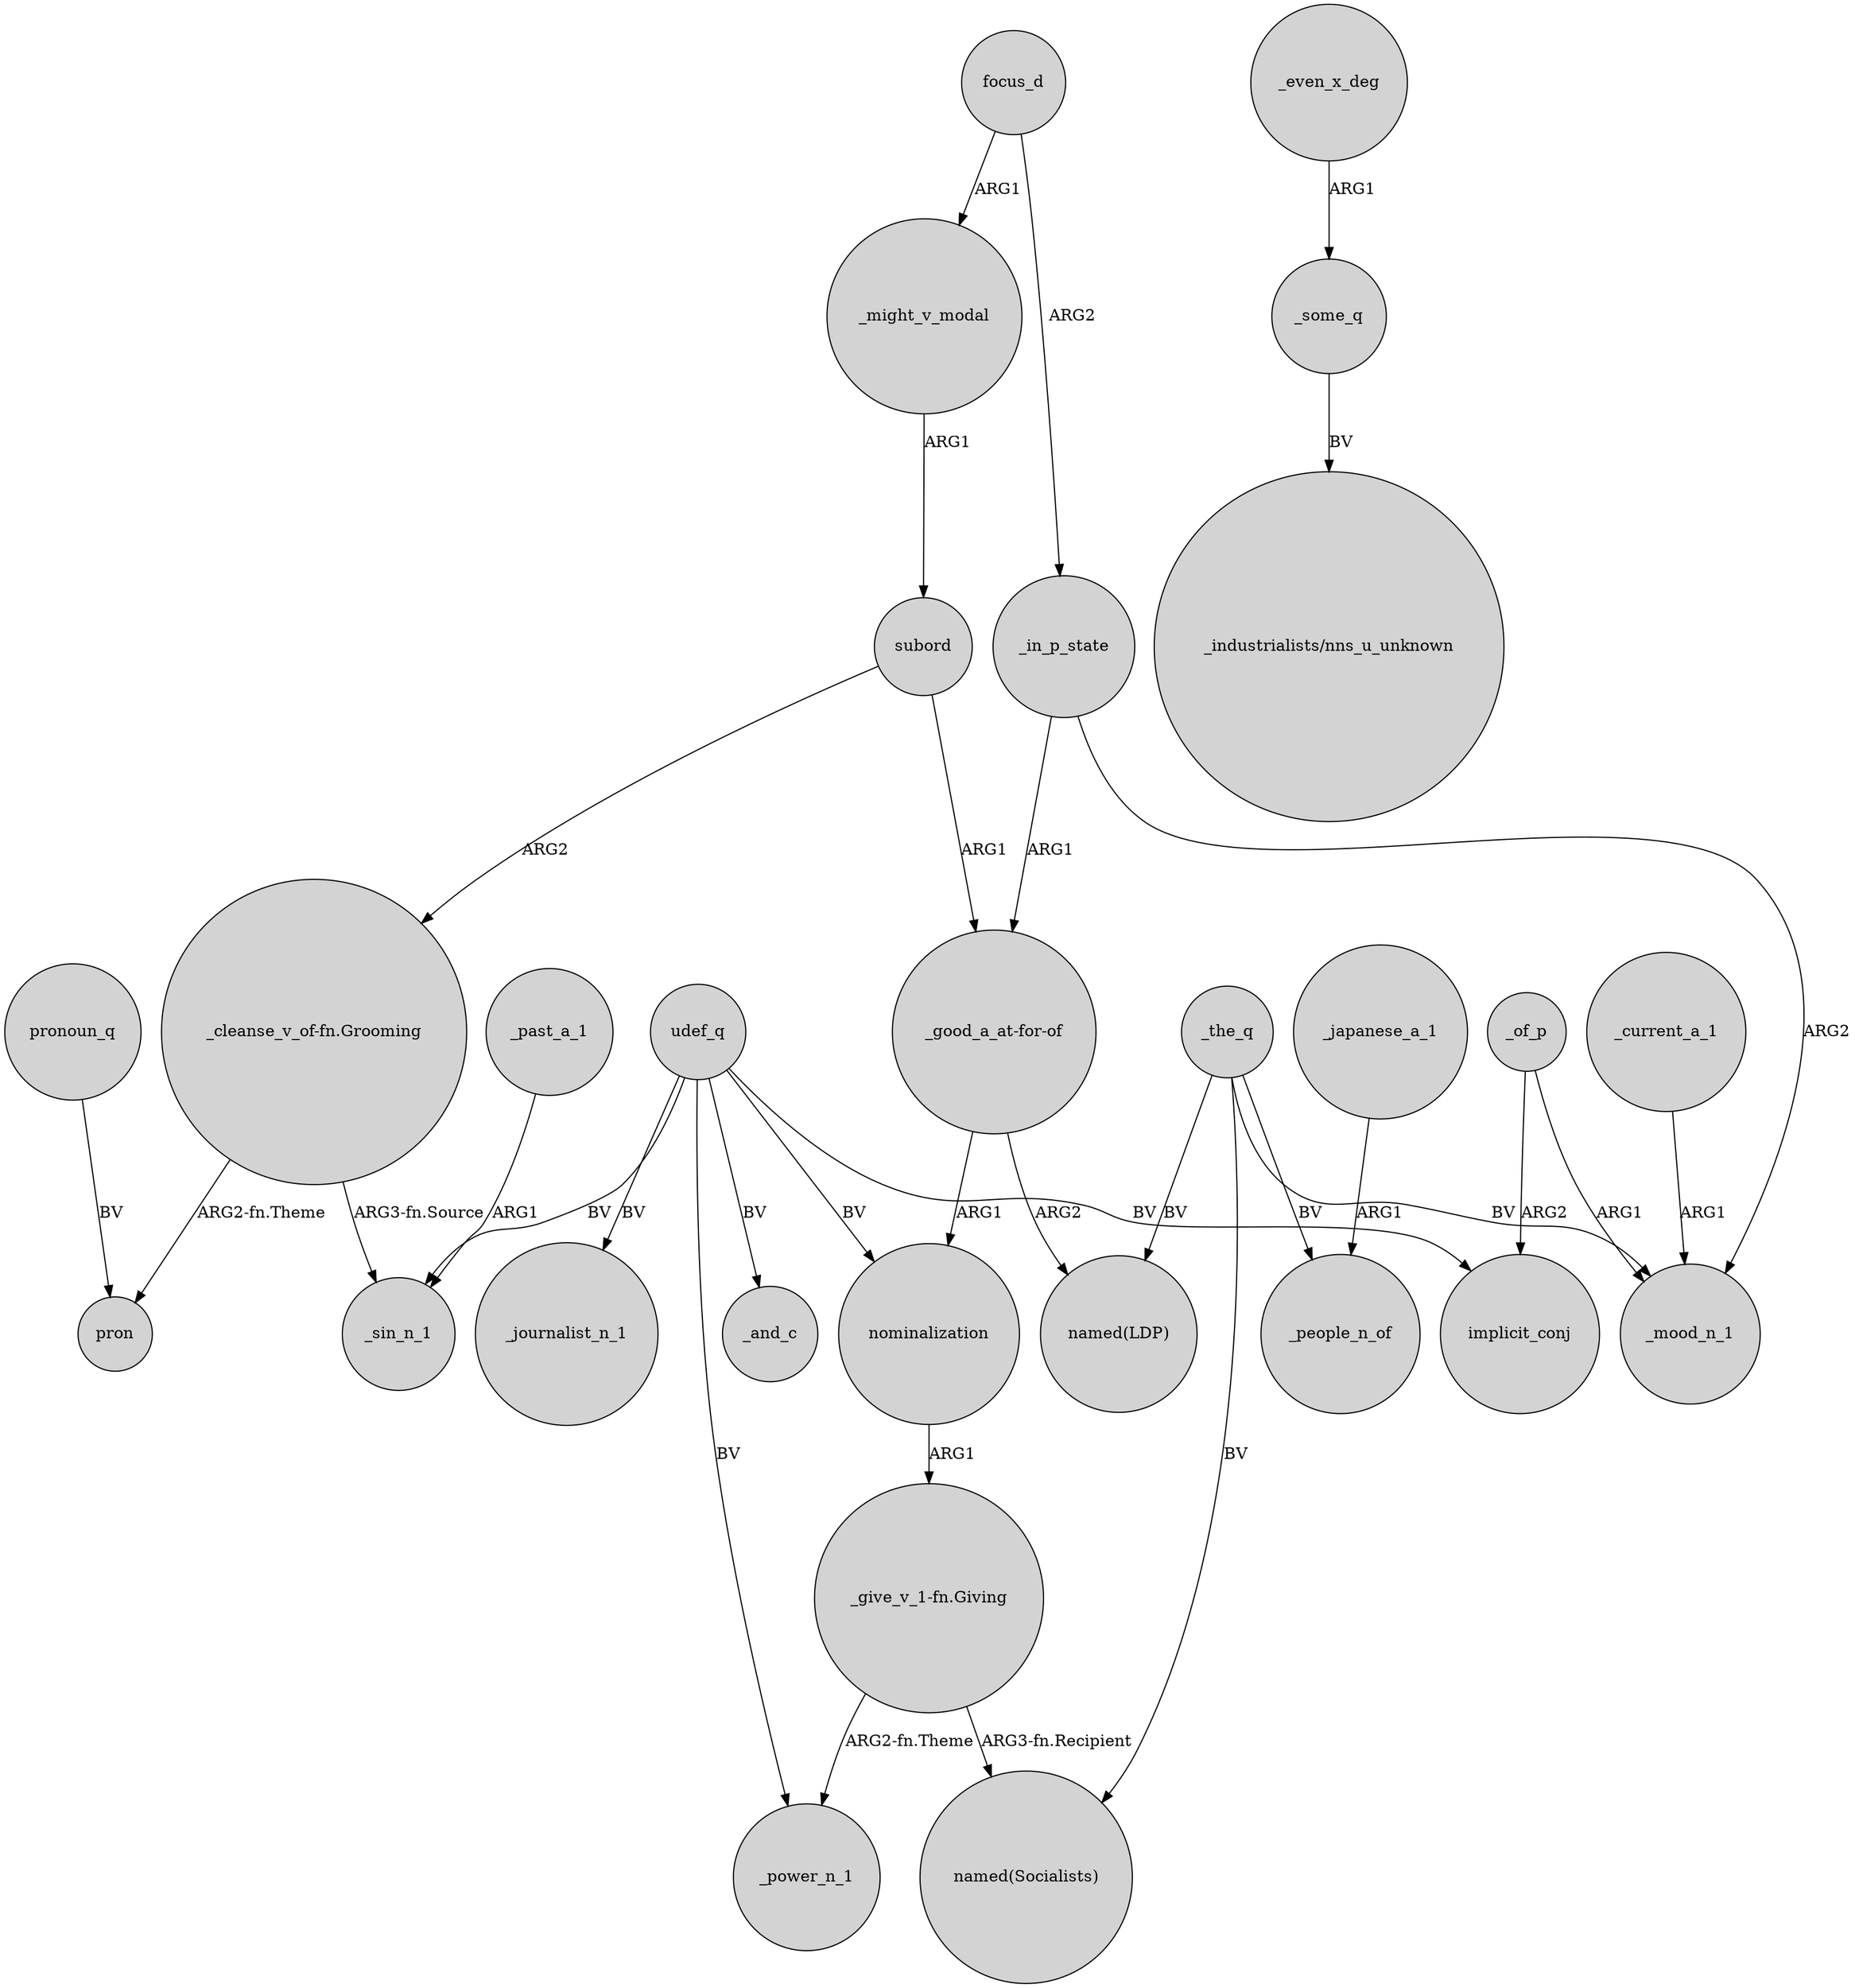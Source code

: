 digraph {
	node [shape=circle style=filled]
	"_cleanse_v_of-fn.Grooming" -> _sin_n_1 [label="ARG3-fn.Source"]
	_current_a_1 -> _mood_n_1 [label=ARG1]
	subord -> "_cleanse_v_of-fn.Grooming" [label=ARG2]
	_the_q -> "named(LDP)" [label=BV]
	udef_q -> _journalist_n_1 [label=BV]
	_the_q -> "named(Socialists)" [label=BV]
	focus_d -> _in_p_state [label=ARG2]
	"_good_a_at-for-of" -> nominalization [label=ARG1]
	udef_q -> _sin_n_1 [label=BV]
	udef_q -> implicit_conj [label=BV]
	_in_p_state -> "_good_a_at-for-of" [label=ARG1]
	_some_q -> "_industrialists/nns_u_unknown" [label=BV]
	"_cleanse_v_of-fn.Grooming" -> pron [label="ARG2-fn.Theme"]
	_past_a_1 -> _sin_n_1 [label=ARG1]
	pronoun_q -> pron [label=BV]
	"_give_v_1-fn.Giving" -> "named(Socialists)" [label="ARG3-fn.Recipient"]
	_might_v_modal -> subord [label=ARG1]
	_the_q -> _mood_n_1 [label=BV]
	_of_p -> _mood_n_1 [label=ARG1]
	focus_d -> _might_v_modal [label=ARG1]
	"_give_v_1-fn.Giving" -> _power_n_1 [label="ARG2-fn.Theme"]
	udef_q -> nominalization [label=BV]
	subord -> "_good_a_at-for-of" [label=ARG1]
	nominalization -> "_give_v_1-fn.Giving" [label=ARG1]
	_of_p -> implicit_conj [label=ARG2]
	"_good_a_at-for-of" -> "named(LDP)" [label=ARG2]
	_even_x_deg -> _some_q [label=ARG1]
	udef_q -> _and_c [label=BV]
	udef_q -> _power_n_1 [label=BV]
	_the_q -> _people_n_of [label=BV]
	_in_p_state -> _mood_n_1 [label=ARG2]
	_japanese_a_1 -> _people_n_of [label=ARG1]
}
